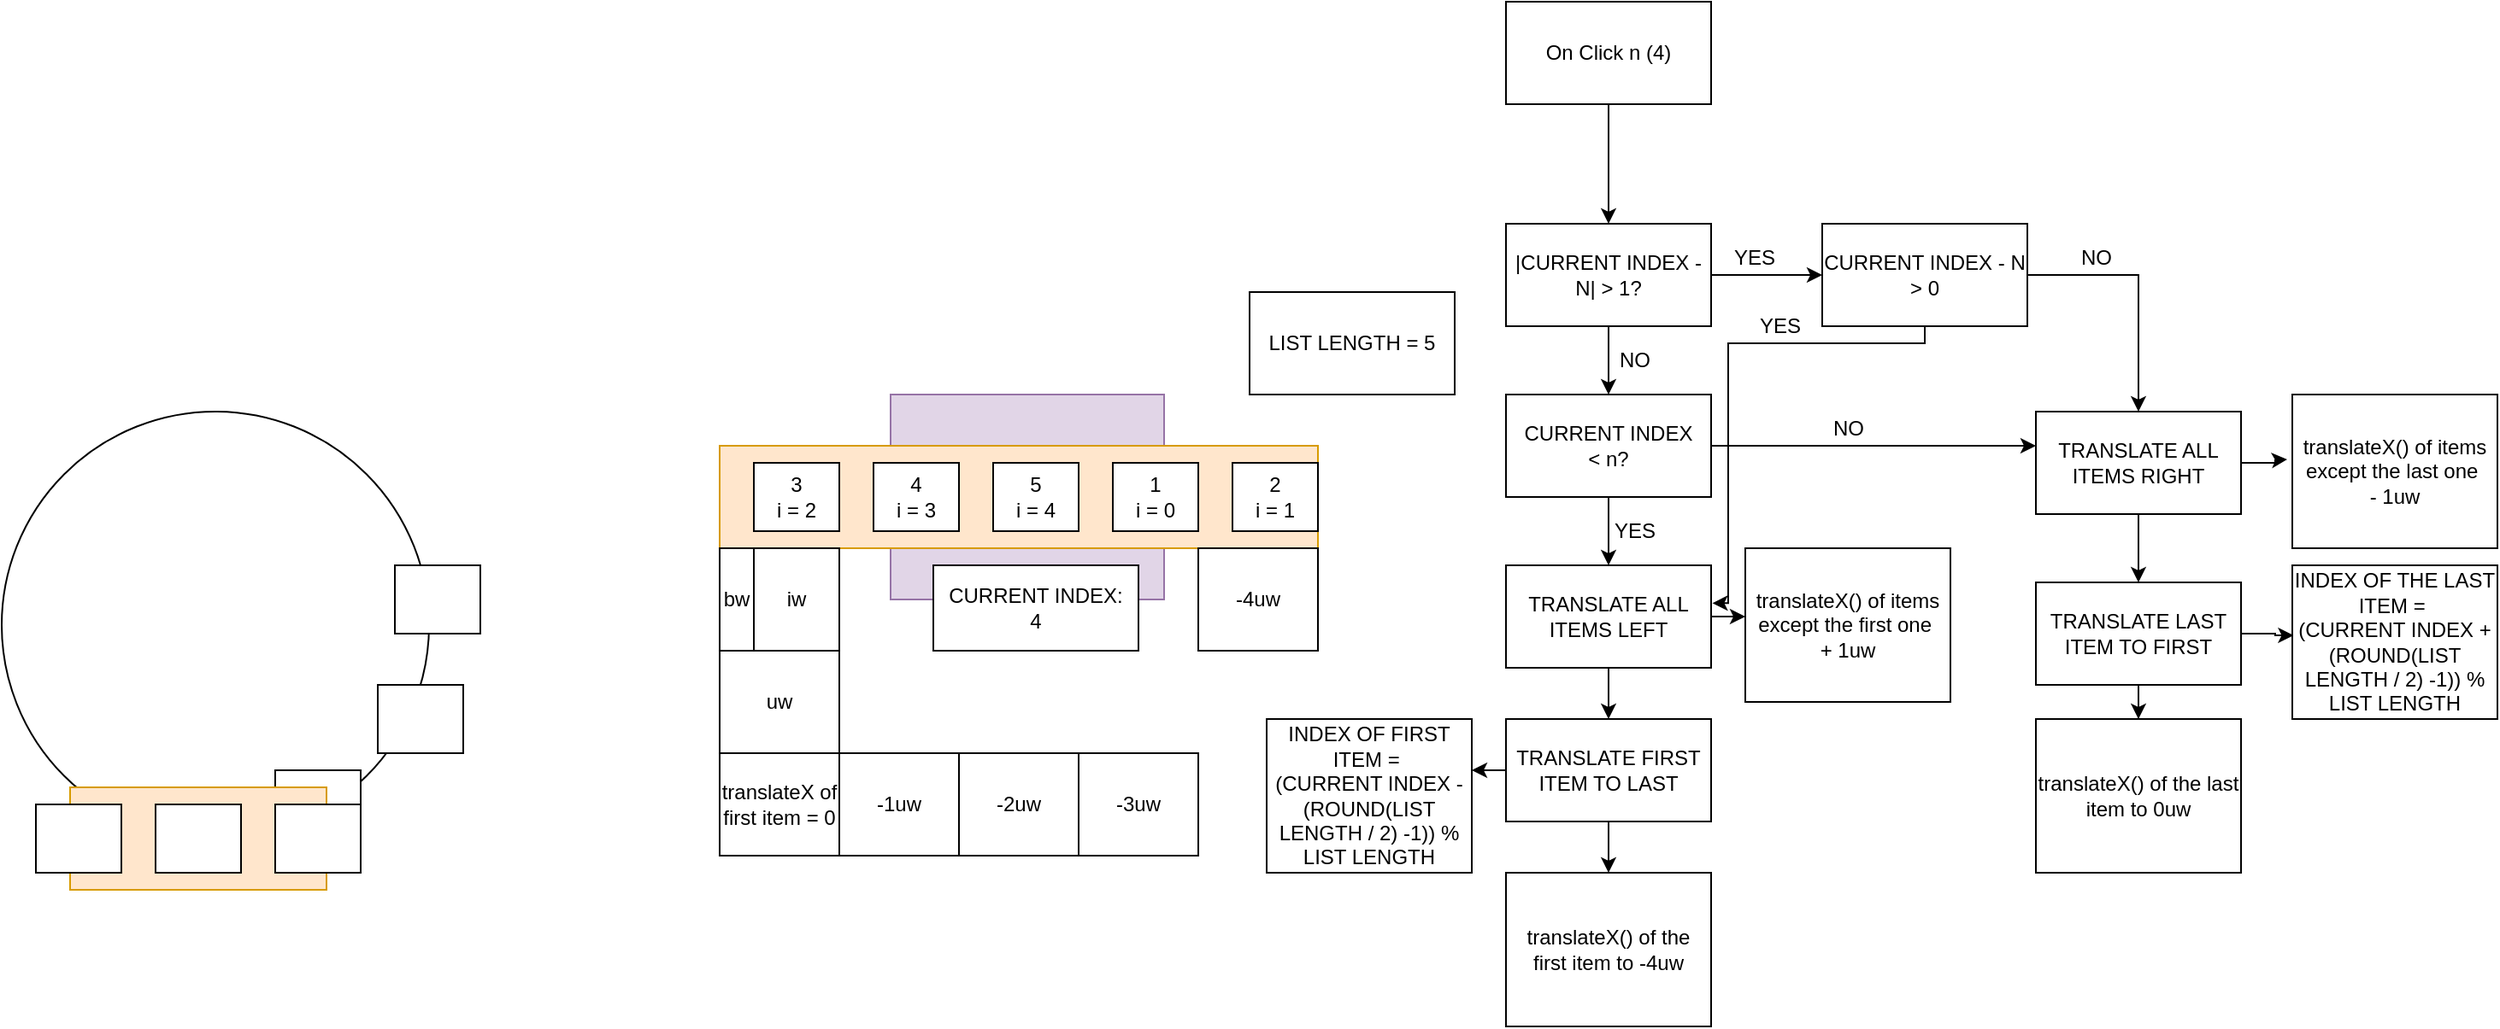 <mxfile version="14.5.3" type="github">
  <diagram id="IK10fmHb0kTFpO02b5Ae" name="Page-1">
    <mxGraphModel dx="815" dy="1539" grid="1" gridSize="10" guides="1" tooltips="1" connect="1" arrows="1" fold="1" page="1" pageScale="1" pageWidth="850" pageHeight="1100" math="0" shadow="0">
      <root>
        <mxCell id="0" />
        <mxCell id="1" parent="0" />
        <mxCell id="daMB3qDAswZ4K9L8J1I2-27" value="" style="rounded=0;whiteSpace=wrap;html=1;fillColor=#e1d5e7;strokeColor=#9673a6;" vertex="1" parent="1">
          <mxGeometry x="610" y="180" width="160" height="120" as="geometry" />
        </mxCell>
        <mxCell id="daMB3qDAswZ4K9L8J1I2-1" value="" style="ellipse;whiteSpace=wrap;html=1;aspect=fixed;" vertex="1" parent="1">
          <mxGeometry x="90" y="190" width="250" height="250" as="geometry" />
        </mxCell>
        <mxCell id="daMB3qDAswZ4K9L8J1I2-2" value="" style="rounded=0;whiteSpace=wrap;html=1;" vertex="1" parent="1">
          <mxGeometry x="180" y="420" width="50" height="40" as="geometry" />
        </mxCell>
        <mxCell id="daMB3qDAswZ4K9L8J1I2-3" value="" style="rounded=0;whiteSpace=wrap;html=1;" vertex="1" parent="1">
          <mxGeometry x="250" y="400" width="50" height="40" as="geometry" />
        </mxCell>
        <mxCell id="daMB3qDAswZ4K9L8J1I2-4" value="" style="rounded=0;whiteSpace=wrap;html=1;" vertex="1" parent="1">
          <mxGeometry x="310" y="350" width="50" height="40" as="geometry" />
        </mxCell>
        <mxCell id="daMB3qDAswZ4K9L8J1I2-5" value="" style="rounded=0;whiteSpace=wrap;html=1;fillColor=#ffe6cc;strokeColor=#d79b00;" vertex="1" parent="1">
          <mxGeometry x="130" y="410" width="150" height="60" as="geometry" />
        </mxCell>
        <mxCell id="daMB3qDAswZ4K9L8J1I2-6" value="" style="rounded=0;whiteSpace=wrap;html=1;" vertex="1" parent="1">
          <mxGeometry x="180" y="420" width="50" height="40" as="geometry" />
        </mxCell>
        <mxCell id="daMB3qDAswZ4K9L8J1I2-7" value="" style="rounded=0;whiteSpace=wrap;html=1;rotation=0;" vertex="1" parent="1">
          <mxGeometry x="250" y="420" width="50" height="40" as="geometry" />
        </mxCell>
        <mxCell id="daMB3qDAswZ4K9L8J1I2-8" value="" style="rounded=0;whiteSpace=wrap;html=1;" vertex="1" parent="1">
          <mxGeometry x="320" y="280" width="50" height="40" as="geometry" />
        </mxCell>
        <mxCell id="daMB3qDAswZ4K9L8J1I2-9" value="" style="rounded=0;whiteSpace=wrap;html=1;" vertex="1" parent="1">
          <mxGeometry x="110" y="420" width="50" height="40" as="geometry" />
        </mxCell>
        <mxCell id="daMB3qDAswZ4K9L8J1I2-10" value="" style="rounded=0;whiteSpace=wrap;html=1;fillColor=#ffe6cc;strokeColor=#d79b00;" vertex="1" parent="1">
          <mxGeometry x="510" y="210" width="350" height="60" as="geometry" />
        </mxCell>
        <mxCell id="daMB3qDAswZ4K9L8J1I2-11" value="2&lt;br&gt;i = 1" style="rounded=0;whiteSpace=wrap;html=1;" vertex="1" parent="1">
          <mxGeometry x="810" y="220" width="50" height="40" as="geometry" />
        </mxCell>
        <mxCell id="daMB3qDAswZ4K9L8J1I2-12" value="3&lt;br&gt;i = 2" style="rounded=0;whiteSpace=wrap;html=1;rotation=0;" vertex="1" parent="1">
          <mxGeometry x="530" y="220" width="50" height="40" as="geometry" />
        </mxCell>
        <mxCell id="daMB3qDAswZ4K9L8J1I2-13" value="1&lt;br&gt;i = 0" style="rounded=0;whiteSpace=wrap;html=1;" vertex="1" parent="1">
          <mxGeometry x="740" y="220" width="50" height="40" as="geometry" />
        </mxCell>
        <mxCell id="daMB3qDAswZ4K9L8J1I2-19" value="4&lt;br&gt;i = 3" style="rounded=0;whiteSpace=wrap;html=1;rotation=0;" vertex="1" parent="1">
          <mxGeometry x="600" y="220" width="50" height="40" as="geometry" />
        </mxCell>
        <mxCell id="daMB3qDAswZ4K9L8J1I2-20" value="5&lt;br&gt;i = 4" style="rounded=0;whiteSpace=wrap;html=1;rotation=0;" vertex="1" parent="1">
          <mxGeometry x="670" y="220" width="50" height="40" as="geometry" />
        </mxCell>
        <mxCell id="daMB3qDAswZ4K9L8J1I2-28" value="CURRENT INDEX:&lt;br&gt;4" style="whiteSpace=wrap;html=1;" vertex="1" parent="1">
          <mxGeometry x="635" y="280" width="120" height="50" as="geometry" />
        </mxCell>
        <mxCell id="daMB3qDAswZ4K9L8J1I2-33" style="edgeStyle=orthogonalEdgeStyle;rounded=0;orthogonalLoop=1;jettySize=auto;html=1;" edge="1" parent="1" source="daMB3qDAswZ4K9L8J1I2-31">
          <mxGeometry relative="1" as="geometry">
            <mxPoint x="1030" y="80" as="targetPoint" />
          </mxGeometry>
        </mxCell>
        <mxCell id="daMB3qDAswZ4K9L8J1I2-31" value="On Click n (4)" style="whiteSpace=wrap;html=1;" vertex="1" parent="1">
          <mxGeometry x="970" y="-50" width="120" height="60" as="geometry" />
        </mxCell>
        <mxCell id="daMB3qDAswZ4K9L8J1I2-34" style="edgeStyle=orthogonalEdgeStyle;rounded=0;orthogonalLoop=1;jettySize=auto;html=1;" edge="1" parent="1" source="daMB3qDAswZ4K9L8J1I2-32">
          <mxGeometry relative="1" as="geometry">
            <mxPoint x="1030" y="280" as="targetPoint" />
          </mxGeometry>
        </mxCell>
        <mxCell id="daMB3qDAswZ4K9L8J1I2-64" style="edgeStyle=orthogonalEdgeStyle;rounded=0;orthogonalLoop=1;jettySize=auto;html=1;" edge="1" parent="1" source="daMB3qDAswZ4K9L8J1I2-32">
          <mxGeometry relative="1" as="geometry">
            <mxPoint x="1280" y="210" as="targetPoint" />
          </mxGeometry>
        </mxCell>
        <mxCell id="daMB3qDAswZ4K9L8J1I2-32" value="CURRENT INDEX&lt;br&gt;&amp;lt; n?" style="whiteSpace=wrap;html=1;" vertex="1" parent="1">
          <mxGeometry x="970" y="180" width="120" height="60" as="geometry" />
        </mxCell>
        <mxCell id="daMB3qDAswZ4K9L8J1I2-45" style="edgeStyle=orthogonalEdgeStyle;rounded=0;orthogonalLoop=1;jettySize=auto;html=1;" edge="1" parent="1" source="daMB3qDAswZ4K9L8J1I2-35" target="daMB3qDAswZ4K9L8J1I2-44">
          <mxGeometry relative="1" as="geometry" />
        </mxCell>
        <mxCell id="daMB3qDAswZ4K9L8J1I2-63" style="edgeStyle=orthogonalEdgeStyle;rounded=0;orthogonalLoop=1;jettySize=auto;html=1;entryX=-0.004;entryY=0.446;entryDx=0;entryDy=0;entryPerimeter=0;" edge="1" parent="1" source="daMB3qDAswZ4K9L8J1I2-35" target="daMB3qDAswZ4K9L8J1I2-62">
          <mxGeometry relative="1" as="geometry" />
        </mxCell>
        <mxCell id="daMB3qDAswZ4K9L8J1I2-35" value="TRANSLATE ALL ITEMS LEFT" style="whiteSpace=wrap;html=1;" vertex="1" parent="1">
          <mxGeometry x="970" y="280" width="120" height="60" as="geometry" />
        </mxCell>
        <mxCell id="daMB3qDAswZ4K9L8J1I2-36" value="LIST LENGTH = 5" style="whiteSpace=wrap;html=1;" vertex="1" parent="1">
          <mxGeometry x="820" y="120" width="120" height="60" as="geometry" />
        </mxCell>
        <mxCell id="daMB3qDAswZ4K9L8J1I2-60" style="edgeStyle=orthogonalEdgeStyle;rounded=0;orthogonalLoop=1;jettySize=auto;html=1;entryX=0.992;entryY=0.332;entryDx=0;entryDy=0;entryPerimeter=0;" edge="1" parent="1" source="daMB3qDAswZ4K9L8J1I2-44" target="daMB3qDAswZ4K9L8J1I2-46">
          <mxGeometry relative="1" as="geometry" />
        </mxCell>
        <mxCell id="daMB3qDAswZ4K9L8J1I2-61" style="edgeStyle=orthogonalEdgeStyle;rounded=0;orthogonalLoop=1;jettySize=auto;html=1;entryX=0.5;entryY=0;entryDx=0;entryDy=0;" edge="1" parent="1" source="daMB3qDAswZ4K9L8J1I2-44" target="daMB3qDAswZ4K9L8J1I2-59">
          <mxGeometry relative="1" as="geometry" />
        </mxCell>
        <mxCell id="daMB3qDAswZ4K9L8J1I2-44" value="TRANSLATE FIRST ITEM TO LAST" style="whiteSpace=wrap;html=1;" vertex="1" parent="1">
          <mxGeometry x="970" y="370" width="120" height="60" as="geometry" />
        </mxCell>
        <mxCell id="daMB3qDAswZ4K9L8J1I2-46" value="INDEX OF FIRST ITEM =&amp;nbsp;&lt;br&gt;(CURRENT INDEX - (ROUND(LIST LENGTH / 2) -1)) % LIST LENGTH" style="whiteSpace=wrap;html=1;" vertex="1" parent="1">
          <mxGeometry x="830" y="370" width="120" height="90" as="geometry" />
        </mxCell>
        <mxCell id="daMB3qDAswZ4K9L8J1I2-50" value="bw" style="whiteSpace=wrap;html=1;" vertex="1" parent="1">
          <mxGeometry x="510" y="270" width="20" height="60" as="geometry" />
        </mxCell>
        <mxCell id="daMB3qDAswZ4K9L8J1I2-51" value="iw" style="whiteSpace=wrap;html=1;" vertex="1" parent="1">
          <mxGeometry x="530" y="270" width="50" height="60" as="geometry" />
        </mxCell>
        <mxCell id="daMB3qDAswZ4K9L8J1I2-53" value="uw" style="whiteSpace=wrap;html=1;" vertex="1" parent="1">
          <mxGeometry x="510" y="330" width="70" height="60" as="geometry" />
        </mxCell>
        <mxCell id="daMB3qDAswZ4K9L8J1I2-54" value="translateX of first item = 0" style="whiteSpace=wrap;html=1;" vertex="1" parent="1">
          <mxGeometry x="510" y="390" width="70" height="60" as="geometry" />
        </mxCell>
        <mxCell id="daMB3qDAswZ4K9L8J1I2-55" value="-1uw" style="whiteSpace=wrap;html=1;" vertex="1" parent="1">
          <mxGeometry x="580" y="390" width="70" height="60" as="geometry" />
        </mxCell>
        <mxCell id="daMB3qDAswZ4K9L8J1I2-56" value="-2uw" style="whiteSpace=wrap;html=1;" vertex="1" parent="1">
          <mxGeometry x="650" y="390" width="70" height="60" as="geometry" />
        </mxCell>
        <mxCell id="daMB3qDAswZ4K9L8J1I2-57" value="-3uw" style="whiteSpace=wrap;html=1;" vertex="1" parent="1">
          <mxGeometry x="720" y="390" width="70" height="60" as="geometry" />
        </mxCell>
        <mxCell id="daMB3qDAswZ4K9L8J1I2-58" value="-4uw" style="whiteSpace=wrap;html=1;" vertex="1" parent="1">
          <mxGeometry x="790" y="270" width="70" height="60" as="geometry" />
        </mxCell>
        <mxCell id="daMB3qDAswZ4K9L8J1I2-59" value="translateX() of the first item to -4uw" style="whiteSpace=wrap;html=1;" vertex="1" parent="1">
          <mxGeometry x="970" y="460" width="120" height="90" as="geometry" />
        </mxCell>
        <mxCell id="daMB3qDAswZ4K9L8J1I2-62" value="translateX() of items except the first one&amp;nbsp;&lt;br&gt;+ 1uw" style="whiteSpace=wrap;html=1;" vertex="1" parent="1">
          <mxGeometry x="1110" y="270" width="120" height="90" as="geometry" />
        </mxCell>
        <mxCell id="daMB3qDAswZ4K9L8J1I2-65" value="NO" style="text;html=1;align=center;verticalAlign=middle;resizable=0;points=[];autosize=1;" vertex="1" parent="1">
          <mxGeometry x="1155" y="190" width="30" height="20" as="geometry" />
        </mxCell>
        <mxCell id="daMB3qDAswZ4K9L8J1I2-66" value="YES" style="text;html=1;align=center;verticalAlign=middle;resizable=0;points=[];autosize=1;" vertex="1" parent="1">
          <mxGeometry x="1025" y="250" width="40" height="20" as="geometry" />
        </mxCell>
        <mxCell id="daMB3qDAswZ4K9L8J1I2-69" style="edgeStyle=orthogonalEdgeStyle;rounded=0;orthogonalLoop=1;jettySize=auto;html=1;" edge="1" parent="1" source="daMB3qDAswZ4K9L8J1I2-67">
          <mxGeometry relative="1" as="geometry">
            <mxPoint x="1427" y="218" as="targetPoint" />
          </mxGeometry>
        </mxCell>
        <mxCell id="daMB3qDAswZ4K9L8J1I2-71" style="edgeStyle=orthogonalEdgeStyle;rounded=0;orthogonalLoop=1;jettySize=auto;html=1;entryX=0.5;entryY=0;entryDx=0;entryDy=0;" edge="1" parent="1" source="daMB3qDAswZ4K9L8J1I2-67" target="daMB3qDAswZ4K9L8J1I2-70">
          <mxGeometry relative="1" as="geometry" />
        </mxCell>
        <mxCell id="daMB3qDAswZ4K9L8J1I2-67" value="TRANSLATE ALL ITEMS RIGHT" style="whiteSpace=wrap;html=1;" vertex="1" parent="1">
          <mxGeometry x="1280" y="190" width="120" height="60" as="geometry" />
        </mxCell>
        <mxCell id="daMB3qDAswZ4K9L8J1I2-68" value="translateX() of items except the last one&amp;nbsp;&lt;br&gt;- 1uw" style="whiteSpace=wrap;html=1;" vertex="1" parent="1">
          <mxGeometry x="1430" y="180" width="120" height="90" as="geometry" />
        </mxCell>
        <mxCell id="daMB3qDAswZ4K9L8J1I2-73" style="edgeStyle=orthogonalEdgeStyle;rounded=0;orthogonalLoop=1;jettySize=auto;html=1;entryX=0.006;entryY=0.456;entryDx=0;entryDy=0;entryPerimeter=0;" edge="1" parent="1" source="daMB3qDAswZ4K9L8J1I2-70" target="daMB3qDAswZ4K9L8J1I2-72">
          <mxGeometry relative="1" as="geometry" />
        </mxCell>
        <mxCell id="daMB3qDAswZ4K9L8J1I2-75" style="edgeStyle=orthogonalEdgeStyle;rounded=0;orthogonalLoop=1;jettySize=auto;html=1;entryX=0.5;entryY=0;entryDx=0;entryDy=0;" edge="1" parent="1" source="daMB3qDAswZ4K9L8J1I2-70" target="daMB3qDAswZ4K9L8J1I2-74">
          <mxGeometry relative="1" as="geometry" />
        </mxCell>
        <mxCell id="daMB3qDAswZ4K9L8J1I2-70" value="TRANSLATE LAST ITEM TO FIRST" style="whiteSpace=wrap;html=1;" vertex="1" parent="1">
          <mxGeometry x="1280" y="290" width="120" height="60" as="geometry" />
        </mxCell>
        <mxCell id="daMB3qDAswZ4K9L8J1I2-72" value="INDEX OF THE LAST ITEM =&amp;nbsp;&lt;br&gt;(CURRENT INDEX + (ROUND(LIST LENGTH / 2) -1)) % LIST LENGTH" style="whiteSpace=wrap;html=1;" vertex="1" parent="1">
          <mxGeometry x="1430" y="280" width="120" height="90" as="geometry" />
        </mxCell>
        <mxCell id="daMB3qDAswZ4K9L8J1I2-74" value="translateX() of the last item to 0uw" style="whiteSpace=wrap;html=1;" vertex="1" parent="1">
          <mxGeometry x="1280" y="370" width="120" height="90" as="geometry" />
        </mxCell>
        <mxCell id="daMB3qDAswZ4K9L8J1I2-85" style="edgeStyle=orthogonalEdgeStyle;rounded=0;orthogonalLoop=1;jettySize=auto;html=1;entryX=0;entryY=0.5;entryDx=0;entryDy=0;" edge="1" parent="1" source="daMB3qDAswZ4K9L8J1I2-76" target="daMB3qDAswZ4K9L8J1I2-82">
          <mxGeometry relative="1" as="geometry" />
        </mxCell>
        <mxCell id="daMB3qDAswZ4K9L8J1I2-86" style="edgeStyle=orthogonalEdgeStyle;rounded=0;orthogonalLoop=1;jettySize=auto;html=1;entryX=0.5;entryY=0;entryDx=0;entryDy=0;" edge="1" parent="1" source="daMB3qDAswZ4K9L8J1I2-76" target="daMB3qDAswZ4K9L8J1I2-32">
          <mxGeometry relative="1" as="geometry" />
        </mxCell>
        <mxCell id="daMB3qDAswZ4K9L8J1I2-76" value="|CURRENT INDEX - N| &amp;gt; 1?" style="whiteSpace=wrap;html=1;" vertex="1" parent="1">
          <mxGeometry x="970" y="80" width="120" height="60" as="geometry" />
        </mxCell>
        <mxCell id="daMB3qDAswZ4K9L8J1I2-83" style="edgeStyle=orthogonalEdgeStyle;rounded=0;orthogonalLoop=1;jettySize=auto;html=1;" edge="1" parent="1" source="daMB3qDAswZ4K9L8J1I2-82" target="daMB3qDAswZ4K9L8J1I2-67">
          <mxGeometry relative="1" as="geometry" />
        </mxCell>
        <mxCell id="daMB3qDAswZ4K9L8J1I2-91" style="edgeStyle=orthogonalEdgeStyle;rounded=0;orthogonalLoop=1;jettySize=auto;html=1;entryX=1.006;entryY=0.369;entryDx=0;entryDy=0;entryPerimeter=0;" edge="1" parent="1" source="daMB3qDAswZ4K9L8J1I2-82" target="daMB3qDAswZ4K9L8J1I2-35">
          <mxGeometry relative="1" as="geometry">
            <Array as="points">
              <mxPoint x="1215" y="150" />
              <mxPoint x="1100" y="150" />
              <mxPoint x="1100" y="302" />
            </Array>
          </mxGeometry>
        </mxCell>
        <mxCell id="daMB3qDAswZ4K9L8J1I2-82" value="CURRENT INDEX - N &amp;gt; 0" style="whiteSpace=wrap;html=1;" vertex="1" parent="1">
          <mxGeometry x="1155" y="80" width="120" height="60" as="geometry" />
        </mxCell>
        <mxCell id="daMB3qDAswZ4K9L8J1I2-87" value="NO" style="text;html=1;align=center;verticalAlign=middle;resizable=0;points=[];autosize=1;" vertex="1" parent="1">
          <mxGeometry x="1030" y="150" width="30" height="20" as="geometry" />
        </mxCell>
        <mxCell id="daMB3qDAswZ4K9L8J1I2-88" value="YES" style="text;html=1;align=center;verticalAlign=middle;resizable=0;points=[];autosize=1;" vertex="1" parent="1">
          <mxGeometry x="1095" y="90" width="40" height="20" as="geometry" />
        </mxCell>
        <mxCell id="daMB3qDAswZ4K9L8J1I2-89" value="YES" style="text;html=1;align=center;verticalAlign=middle;resizable=0;points=[];autosize=1;" vertex="1" parent="1">
          <mxGeometry x="1110" y="130" width="40" height="20" as="geometry" />
        </mxCell>
        <mxCell id="daMB3qDAswZ4K9L8J1I2-90" value="NO" style="text;html=1;align=center;verticalAlign=middle;resizable=0;points=[];autosize=1;" vertex="1" parent="1">
          <mxGeometry x="1300" y="90" width="30" height="20" as="geometry" />
        </mxCell>
      </root>
    </mxGraphModel>
  </diagram>
</mxfile>
